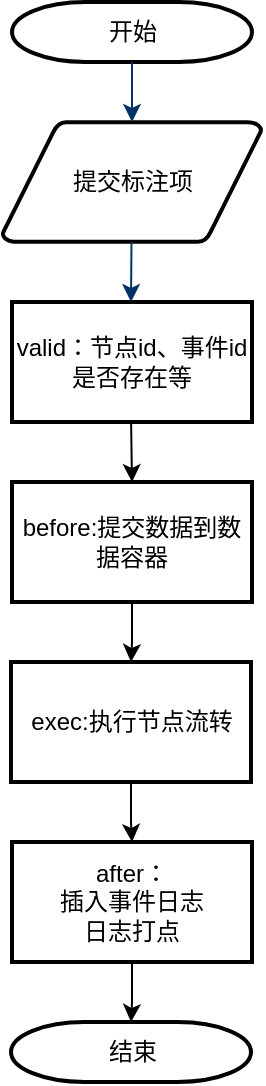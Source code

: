 <mxfile version="14.7.3" type="github">
  <diagram id="6a731a19-8d31-9384-78a2-239565b7b9f0" name="Page-1">
    <mxGraphModel dx="1422" dy="762" grid="1" gridSize="10" guides="1" tooltips="1" connect="1" arrows="1" fold="1" page="1" pageScale="1" pageWidth="1169" pageHeight="827" background="none" math="0" shadow="0">
      <root>
        <mxCell id="0" />
        <mxCell id="1" parent="0" />
        <mxCell id="2" value="开始" style="shape=mxgraph.flowchart.terminator;strokeWidth=2;gradientColor=none;gradientDirection=north;fontStyle=0;html=1;" parent="1" vertex="1">
          <mxGeometry x="260" y="100" width="120" height="30" as="geometry" />
        </mxCell>
        <mxCell id="3" value="提交标注项" style="shape=mxgraph.flowchart.data;strokeWidth=2;gradientColor=none;gradientDirection=north;fontStyle=0;html=1;" parent="1" vertex="1">
          <mxGeometry x="255.25" y="160" width="129.5" height="60" as="geometry" />
        </mxCell>
        <mxCell id="JbV5Nf9s4gDevSh-FduB-59" style="edgeStyle=orthogonalEdgeStyle;rounded=0;orthogonalLoop=1;jettySize=auto;html=1;entryX=0.5;entryY=0;entryDx=0;entryDy=0;" edge="1" parent="1" target="JbV5Nf9s4gDevSh-FduB-57">
          <mxGeometry relative="1" as="geometry">
            <mxPoint x="319.5" y="307" as="sourcePoint" />
          </mxGeometry>
        </mxCell>
        <mxCell id="7" style="fontStyle=1;strokeColor=#003366;strokeWidth=1;html=1;" parent="1" source="2" target="3" edge="1">
          <mxGeometry relative="1" as="geometry" />
        </mxCell>
        <mxCell id="8" style="fontStyle=1;strokeColor=#003366;strokeWidth=1;html=1;entryX=0.5;entryY=0;entryDx=0;entryDy=0;entryPerimeter=0;" parent="1" source="3" edge="1">
          <mxGeometry relative="1" as="geometry">
            <mxPoint x="319.5" y="250" as="targetPoint" />
          </mxGeometry>
        </mxCell>
        <mxCell id="40" value="结束" style="shape=mxgraph.flowchart.terminator;strokeWidth=2;gradientColor=none;gradientDirection=north;fontStyle=0;html=1;" parent="1" vertex="1">
          <mxGeometry x="259.5" y="610" width="120" height="30" as="geometry" />
        </mxCell>
        <mxCell id="JbV5Nf9s4gDevSh-FduB-61" style="edgeStyle=orthogonalEdgeStyle;rounded=0;orthogonalLoop=1;jettySize=auto;html=1;exitX=0.5;exitY=1;exitDx=0;exitDy=0;" edge="1" parent="1" source="JbV5Nf9s4gDevSh-FduB-57" target="JbV5Nf9s4gDevSh-FduB-60">
          <mxGeometry relative="1" as="geometry" />
        </mxCell>
        <mxCell id="JbV5Nf9s4gDevSh-FduB-57" value="before:提交数据到数据容器" style="rounded=0;whiteSpace=wrap;html=1;strokeWidth=2;" vertex="1" parent="1">
          <mxGeometry x="260" y="340" width="120" height="60" as="geometry" />
        </mxCell>
        <mxCell id="JbV5Nf9s4gDevSh-FduB-64" style="edgeStyle=orthogonalEdgeStyle;rounded=0;orthogonalLoop=1;jettySize=auto;html=1;exitX=0.5;exitY=1;exitDx=0;exitDy=0;" edge="1" parent="1" source="JbV5Nf9s4gDevSh-FduB-60" target="JbV5Nf9s4gDevSh-FduB-63">
          <mxGeometry relative="1" as="geometry" />
        </mxCell>
        <mxCell id="JbV5Nf9s4gDevSh-FduB-60" value="exec:执行节点流转" style="rounded=0;whiteSpace=wrap;html=1;strokeWidth=2;" vertex="1" parent="1">
          <mxGeometry x="259.5" y="430" width="120" height="60" as="geometry" />
        </mxCell>
        <mxCell id="JbV5Nf9s4gDevSh-FduB-66" style="edgeStyle=orthogonalEdgeStyle;rounded=0;orthogonalLoop=1;jettySize=auto;html=1;exitX=0.5;exitY=1;exitDx=0;exitDy=0;" edge="1" parent="1" source="JbV5Nf9s4gDevSh-FduB-63" target="40">
          <mxGeometry relative="1" as="geometry" />
        </mxCell>
        <mxCell id="JbV5Nf9s4gDevSh-FduB-63" value="after：&lt;br&gt;插入事件日志&lt;br&gt;日志打点" style="rounded=0;whiteSpace=wrap;html=1;strokeWidth=2;" vertex="1" parent="1">
          <mxGeometry x="260" y="520" width="120" height="60" as="geometry" />
        </mxCell>
        <mxCell id="JbV5Nf9s4gDevSh-FduB-67" value="valid：节点id、事件id是否存在等" style="rounded=0;whiteSpace=wrap;html=1;strokeWidth=2;" vertex="1" parent="1">
          <mxGeometry x="260" y="250" width="120" height="60" as="geometry" />
        </mxCell>
      </root>
    </mxGraphModel>
  </diagram>
</mxfile>
